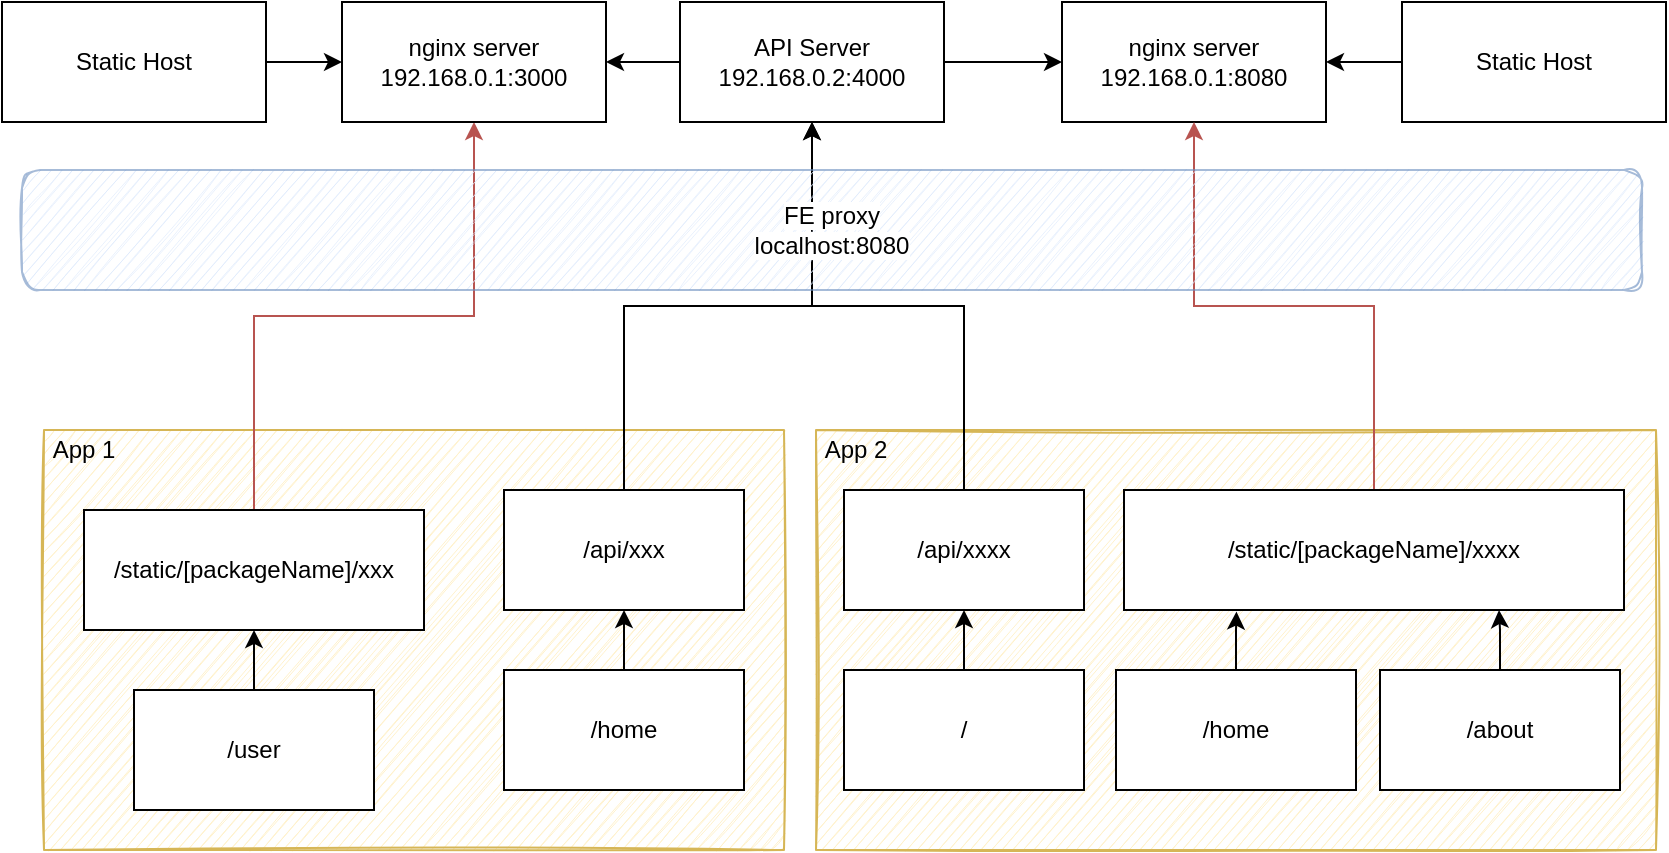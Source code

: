 <mxfile version="13.3.5" type="device"><diagram id="K86ip6kRUXCdd3J9rDHa" name="第 1 页"><mxGraphModel dx="1851" dy="601" grid="1" gridSize="10" guides="1" tooltips="1" connect="1" arrows="1" fold="1" page="1" pageScale="1" pageWidth="827" pageHeight="1169" math="0" shadow="0"><root><mxCell id="0"/><mxCell id="1" parent="0"/><mxCell id="npaFWZr8N29ihFsI8OwZ-32" value="" style="rounded=0;whiteSpace=wrap;html=1;fillColor=#fff2cc;strokeColor=#d6b656;sketch=1;" vertex="1" parent="1"><mxGeometry x="-139" y="230" width="370" height="210" as="geometry"/></mxCell><mxCell id="npaFWZr8N29ihFsI8OwZ-21" value="" style="rounded=0;whiteSpace=wrap;html=1;fillColor=#fff2cc;strokeColor=#d6b656;sketch=1;" vertex="1" parent="1"><mxGeometry x="247" y="230" width="420" height="210" as="geometry"/></mxCell><mxCell id="npaFWZr8N29ihFsI8OwZ-15" value="nginx server&lt;br&gt;192.168.0.1:8080" style="rounded=0;whiteSpace=wrap;html=1;" vertex="1" parent="1"><mxGeometry x="370" y="16" width="132" height="60" as="geometry"/></mxCell><mxCell id="npaFWZr8N29ihFsI8OwZ-42" style="edgeStyle=orthogonalEdgeStyle;rounded=0;orthogonalLoop=1;jettySize=auto;html=1;entryX=1;entryY=0.5;entryDx=0;entryDy=0;" edge="1" parent="1" source="npaFWZr8N29ihFsI8OwZ-19" target="npaFWZr8N29ihFsI8OwZ-15"><mxGeometry relative="1" as="geometry"/></mxCell><mxCell id="npaFWZr8N29ihFsI8OwZ-19" value="Static Host" style="rounded=0;whiteSpace=wrap;html=1;" vertex="1" parent="1"><mxGeometry x="540" y="16" width="132" height="60" as="geometry"/></mxCell><mxCell id="npaFWZr8N29ihFsI8OwZ-61" style="edgeStyle=orthogonalEdgeStyle;rounded=0;orthogonalLoop=1;jettySize=auto;html=1;entryX=0;entryY=0.5;entryDx=0;entryDy=0;strokeColor=#000000;fillColor=#d5e8d4;" edge="1" parent="1" source="npaFWZr8N29ihFsI8OwZ-17" target="npaFWZr8N29ihFsI8OwZ-15"><mxGeometry relative="1" as="geometry"/></mxCell><mxCell id="npaFWZr8N29ihFsI8OwZ-62" style="edgeStyle=orthogonalEdgeStyle;rounded=0;orthogonalLoop=1;jettySize=auto;html=1;entryX=1;entryY=0.5;entryDx=0;entryDy=0;strokeColor=#000000;fillColor=#d5e8d4;" edge="1" parent="1" source="npaFWZr8N29ihFsI8OwZ-17" target="npaFWZr8N29ihFsI8OwZ-34"><mxGeometry relative="1" as="geometry"/></mxCell><mxCell id="npaFWZr8N29ihFsI8OwZ-17" value="API Server&lt;br&gt;192.168.0.2:4000" style="rounded=0;whiteSpace=wrap;html=1;" vertex="1" parent="1"><mxGeometry x="179" y="16" width="132" height="60" as="geometry"/></mxCell><mxCell id="npaFWZr8N29ihFsI8OwZ-10" style="edgeStyle=orthogonalEdgeStyle;rounded=0;orthogonalLoop=1;jettySize=auto;html=1;entryX=0.5;entryY=1;entryDx=0;entryDy=0;" edge="1" parent="1" source="npaFWZr8N29ihFsI8OwZ-3" target="npaFWZr8N29ihFsI8OwZ-7"><mxGeometry relative="1" as="geometry"/></mxCell><mxCell id="npaFWZr8N29ihFsI8OwZ-3" value="/" style="rounded=0;whiteSpace=wrap;html=1;" vertex="1" parent="1"><mxGeometry x="261" y="350" width="120" height="60" as="geometry"/></mxCell><mxCell id="npaFWZr8N29ihFsI8OwZ-8" style="edgeStyle=orthogonalEdgeStyle;rounded=0;orthogonalLoop=1;jettySize=auto;html=1;entryX=0.225;entryY=1.013;entryDx=0;entryDy=0;entryPerimeter=0;" edge="1" parent="1" source="npaFWZr8N29ihFsI8OwZ-4" target="npaFWZr8N29ihFsI8OwZ-6"><mxGeometry relative="1" as="geometry"/></mxCell><mxCell id="npaFWZr8N29ihFsI8OwZ-4" value="/home" style="rounded=0;whiteSpace=wrap;html=1;" vertex="1" parent="1"><mxGeometry x="397" y="350" width="120" height="60" as="geometry"/></mxCell><mxCell id="npaFWZr8N29ihFsI8OwZ-9" style="edgeStyle=orthogonalEdgeStyle;rounded=0;orthogonalLoop=1;jettySize=auto;html=1;entryX=0.75;entryY=1;entryDx=0;entryDy=0;" edge="1" parent="1" source="npaFWZr8N29ihFsI8OwZ-5" target="npaFWZr8N29ihFsI8OwZ-6"><mxGeometry relative="1" as="geometry"/></mxCell><mxCell id="npaFWZr8N29ihFsI8OwZ-5" value="/about" style="rounded=0;whiteSpace=wrap;html=1;" vertex="1" parent="1"><mxGeometry x="529" y="350" width="120" height="60" as="geometry"/></mxCell><mxCell id="npaFWZr8N29ihFsI8OwZ-54" style="edgeStyle=orthogonalEdgeStyle;rounded=0;orthogonalLoop=1;jettySize=auto;html=1;entryX=0.5;entryY=1;entryDx=0;entryDy=0;strokeColor=#b85450;fillColor=#f8cecc;" edge="1" parent="1" source="npaFWZr8N29ihFsI8OwZ-6" target="npaFWZr8N29ihFsI8OwZ-15"><mxGeometry relative="1" as="geometry"/></mxCell><mxCell id="npaFWZr8N29ihFsI8OwZ-6" value="/static/[packageName]/xxxx" style="rounded=0;whiteSpace=wrap;html=1;" vertex="1" parent="1"><mxGeometry x="401" y="260" width="250" height="60" as="geometry"/></mxCell><mxCell id="npaFWZr8N29ihFsI8OwZ-60" style="edgeStyle=orthogonalEdgeStyle;rounded=0;orthogonalLoop=1;jettySize=auto;html=1;entryX=0.5;entryY=1;entryDx=0;entryDy=0;strokeColor=#000000;fillColor=#d5e8d4;" edge="1" parent="1" source="npaFWZr8N29ihFsI8OwZ-7" target="npaFWZr8N29ihFsI8OwZ-17"><mxGeometry relative="1" as="geometry"/></mxCell><mxCell id="npaFWZr8N29ihFsI8OwZ-7" value="/api/xxxx" style="rounded=0;whiteSpace=wrap;html=1;" vertex="1" parent="1"><mxGeometry x="261" y="260" width="120" height="60" as="geometry"/></mxCell><mxCell id="npaFWZr8N29ihFsI8OwZ-27" value="" style="edgeStyle=orthogonalEdgeStyle;rounded=0;orthogonalLoop=1;jettySize=auto;html=1;" edge="1" parent="1" source="npaFWZr8N29ihFsI8OwZ-22" target="npaFWZr8N29ihFsI8OwZ-26"><mxGeometry relative="1" as="geometry"/></mxCell><mxCell id="npaFWZr8N29ihFsI8OwZ-22" value="/user" style="rounded=0;whiteSpace=wrap;html=1;" vertex="1" parent="1"><mxGeometry x="-94" y="360" width="120" height="60" as="geometry"/></mxCell><mxCell id="npaFWZr8N29ihFsI8OwZ-51" style="edgeStyle=orthogonalEdgeStyle;rounded=0;orthogonalLoop=1;jettySize=auto;html=1;entryX=0.5;entryY=1;entryDx=0;entryDy=0;strokeColor=#b85450;fillColor=#f8cecc;" edge="1" parent="1" source="npaFWZr8N29ihFsI8OwZ-26" target="npaFWZr8N29ihFsI8OwZ-34"><mxGeometry relative="1" as="geometry"/></mxCell><mxCell id="npaFWZr8N29ihFsI8OwZ-26" value="/static/[packageName]/xxx" style="rounded=0;whiteSpace=wrap;html=1;" vertex="1" parent="1"><mxGeometry x="-119" y="270" width="170" height="60" as="geometry"/></mxCell><mxCell id="npaFWZr8N29ihFsI8OwZ-25" value="" style="edgeStyle=orthogonalEdgeStyle;rounded=0;orthogonalLoop=1;jettySize=auto;html=1;" edge="1" parent="1" source="npaFWZr8N29ihFsI8OwZ-23" target="npaFWZr8N29ihFsI8OwZ-24"><mxGeometry relative="1" as="geometry"/></mxCell><mxCell id="npaFWZr8N29ihFsI8OwZ-23" value="/home" style="rounded=0;whiteSpace=wrap;html=1;" vertex="1" parent="1"><mxGeometry x="91" y="350" width="120" height="60" as="geometry"/></mxCell><mxCell id="npaFWZr8N29ihFsI8OwZ-59" style="edgeStyle=orthogonalEdgeStyle;rounded=0;orthogonalLoop=1;jettySize=auto;html=1;entryX=0.5;entryY=1;entryDx=0;entryDy=0;strokeColor=#000000;fillColor=#d5e8d4;" edge="1" parent="1" source="npaFWZr8N29ihFsI8OwZ-24" target="npaFWZr8N29ihFsI8OwZ-17"><mxGeometry relative="1" as="geometry"/></mxCell><mxCell id="npaFWZr8N29ihFsI8OwZ-24" value="/api/xxx" style="rounded=0;whiteSpace=wrap;html=1;" vertex="1" parent="1"><mxGeometry x="91" y="260" width="120" height="60" as="geometry"/></mxCell><mxCell id="npaFWZr8N29ihFsI8OwZ-34" value="nginx server&lt;br&gt;192.168.0.1:3000" style="rounded=0;whiteSpace=wrap;html=1;" vertex="1" parent="1"><mxGeometry x="10" y="16" width="132" height="60" as="geometry"/></mxCell><mxCell id="npaFWZr8N29ihFsI8OwZ-41" style="edgeStyle=orthogonalEdgeStyle;rounded=0;orthogonalLoop=1;jettySize=auto;html=1;entryX=0;entryY=0.5;entryDx=0;entryDy=0;" edge="1" parent="1" source="npaFWZr8N29ihFsI8OwZ-36" target="npaFWZr8N29ihFsI8OwZ-34"><mxGeometry relative="1" as="geometry"/></mxCell><mxCell id="npaFWZr8N29ihFsI8OwZ-36" value="Static Host" style="rounded=0;whiteSpace=wrap;html=1;" vertex="1" parent="1"><mxGeometry x="-160" y="16" width="132" height="60" as="geometry"/></mxCell><mxCell id="npaFWZr8N29ihFsI8OwZ-39" value="App 1" style="text;html=1;strokeColor=none;fillColor=none;align=center;verticalAlign=middle;whiteSpace=wrap;rounded=0;" vertex="1" parent="1"><mxGeometry x="-139" y="230" width="40" height="20" as="geometry"/></mxCell><mxCell id="npaFWZr8N29ihFsI8OwZ-40" value="App 2" style="text;html=1;strokeColor=none;fillColor=none;align=center;verticalAlign=middle;whiteSpace=wrap;rounded=0;" vertex="1" parent="1"><mxGeometry x="247" y="230" width="40" height="20" as="geometry"/></mxCell><mxCell id="npaFWZr8N29ihFsI8OwZ-1" value="&lt;span style=&quot;background-color: rgb(255 , 255 , 255)&quot;&gt;FE proxy&lt;br&gt;localhost:8080&lt;/span&gt;" style="rounded=1;whiteSpace=wrap;html=1;opacity=60;fillColor=#dae8fc;strokeColor=#6c8ebf;shadow=0;sketch=1;glass=0;" vertex="1" parent="1"><mxGeometry x="-150" y="100" width="810" height="60" as="geometry"/></mxCell></root></mxGraphModel></diagram></mxfile>